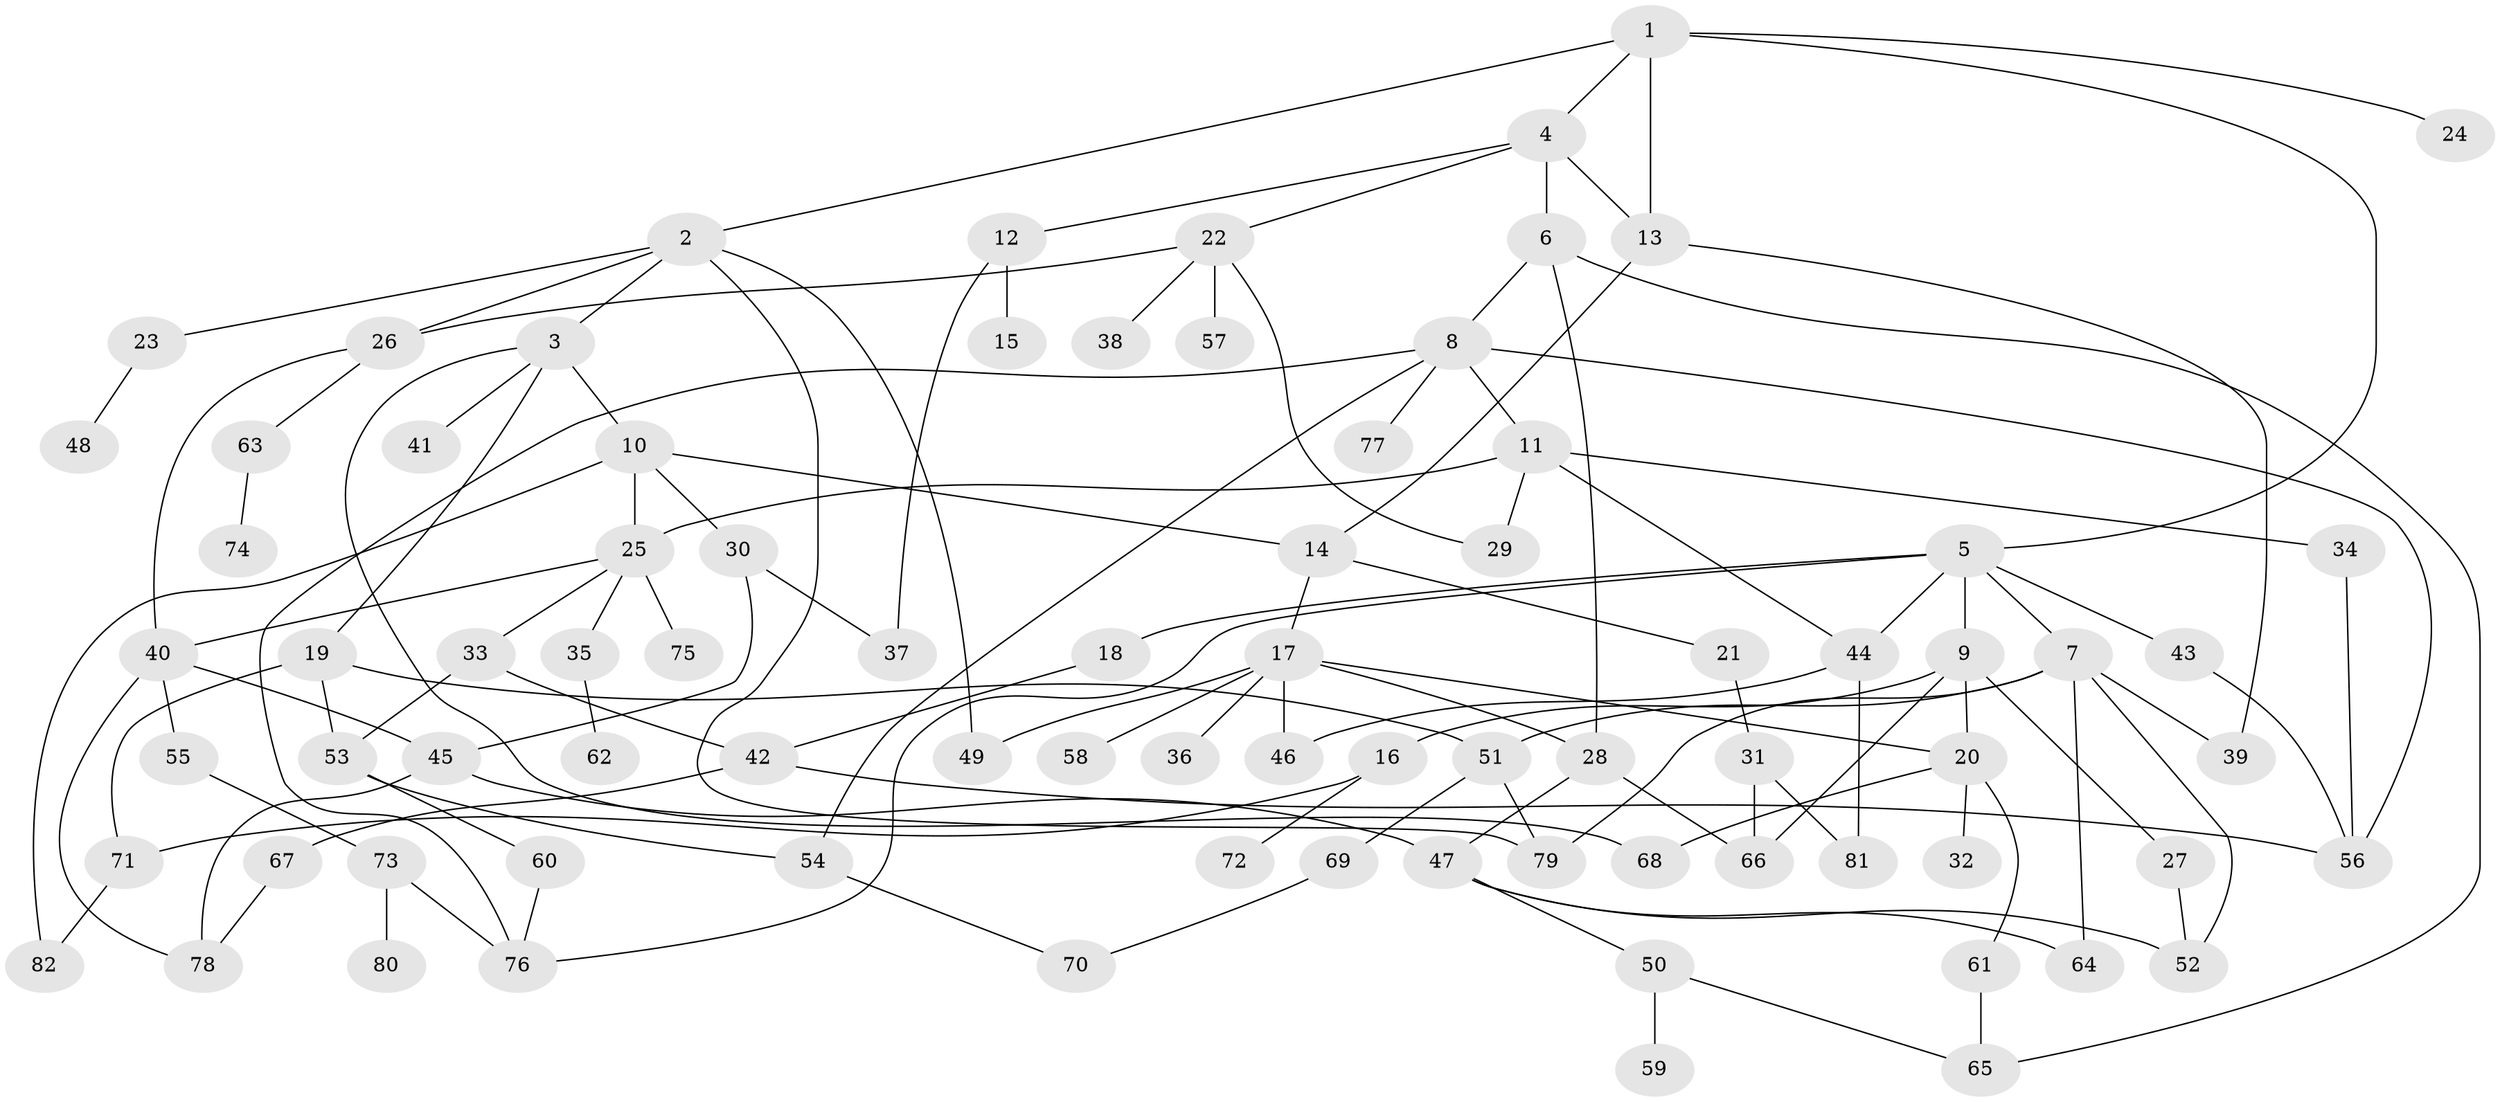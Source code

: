 // Generated by graph-tools (version 1.1) at 2025/13/03/09/25 04:13:35]
// undirected, 82 vertices, 122 edges
graph export_dot {
graph [start="1"]
  node [color=gray90,style=filled];
  1;
  2;
  3;
  4;
  5;
  6;
  7;
  8;
  9;
  10;
  11;
  12;
  13;
  14;
  15;
  16;
  17;
  18;
  19;
  20;
  21;
  22;
  23;
  24;
  25;
  26;
  27;
  28;
  29;
  30;
  31;
  32;
  33;
  34;
  35;
  36;
  37;
  38;
  39;
  40;
  41;
  42;
  43;
  44;
  45;
  46;
  47;
  48;
  49;
  50;
  51;
  52;
  53;
  54;
  55;
  56;
  57;
  58;
  59;
  60;
  61;
  62;
  63;
  64;
  65;
  66;
  67;
  68;
  69;
  70;
  71;
  72;
  73;
  74;
  75;
  76;
  77;
  78;
  79;
  80;
  81;
  82;
  1 -- 2;
  1 -- 4;
  1 -- 5;
  1 -- 13;
  1 -- 24;
  2 -- 3;
  2 -- 23;
  2 -- 49;
  2 -- 26;
  2 -- 79;
  3 -- 10;
  3 -- 19;
  3 -- 41;
  3 -- 68;
  4 -- 6;
  4 -- 12;
  4 -- 22;
  4 -- 13;
  5 -- 7;
  5 -- 9;
  5 -- 18;
  5 -- 43;
  5 -- 44;
  5 -- 76;
  6 -- 8;
  6 -- 28;
  6 -- 65;
  7 -- 39;
  7 -- 79;
  7 -- 64;
  7 -- 52;
  7 -- 51;
  8 -- 11;
  8 -- 76;
  8 -- 77;
  8 -- 54;
  8 -- 56;
  9 -- 16;
  9 -- 27;
  9 -- 66;
  9 -- 20;
  10 -- 14;
  10 -- 30;
  10 -- 25;
  10 -- 82;
  11 -- 25;
  11 -- 29;
  11 -- 34;
  11 -- 44;
  12 -- 15;
  12 -- 37;
  13 -- 39;
  13 -- 14;
  14 -- 17;
  14 -- 21;
  16 -- 72;
  16 -- 71;
  17 -- 20;
  17 -- 36;
  17 -- 58;
  17 -- 49;
  17 -- 28;
  17 -- 46;
  18 -- 42;
  19 -- 51;
  19 -- 71;
  19 -- 53;
  20 -- 32;
  20 -- 61;
  20 -- 68;
  21 -- 31;
  22 -- 26;
  22 -- 38;
  22 -- 57;
  22 -- 29;
  23 -- 48;
  25 -- 33;
  25 -- 35;
  25 -- 40;
  25 -- 75;
  26 -- 63;
  26 -- 40;
  27 -- 52;
  28 -- 47;
  28 -- 66;
  30 -- 37;
  30 -- 45;
  31 -- 81;
  31 -- 66;
  33 -- 53;
  33 -- 42;
  34 -- 56;
  35 -- 62;
  40 -- 45;
  40 -- 55;
  40 -- 78;
  42 -- 56;
  42 -- 67;
  43 -- 56;
  44 -- 46;
  44 -- 81;
  45 -- 47;
  45 -- 78;
  47 -- 50;
  47 -- 64;
  47 -- 52;
  50 -- 59;
  50 -- 65;
  51 -- 69;
  51 -- 79;
  53 -- 54;
  53 -- 60;
  54 -- 70;
  55 -- 73;
  60 -- 76;
  61 -- 65;
  63 -- 74;
  67 -- 78;
  69 -- 70;
  71 -- 82;
  73 -- 80;
  73 -- 76;
}
